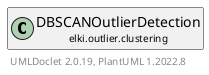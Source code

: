 @startuml
    remove .*\.(Instance|Par|Parameterizer|Factory)$
    set namespaceSeparator none
    hide empty fields
    hide empty methods

    class "<size:14>DBSCANOutlierDetection.Par\n<size:10>elki.outlier.clustering" as elki.outlier.clustering.DBSCANOutlierDetection.Par [[DBSCANOutlierDetection.Par.html]] {
        #clusterer: GeneralizedDBSCAN
        +configure(Parameterization): void
        +make(): DBSCANOutlierDetection
    }

    interface "<size:14>Parameterizer\n<size:10>elki.utilities.optionhandling" as elki.utilities.optionhandling.Parameterizer [[../../utilities/optionhandling/Parameterizer.html]] {
        {abstract} +make(): Object
    }
    class "<size:14>DBSCANOutlierDetection\n<size:10>elki.outlier.clustering" as elki.outlier.clustering.DBSCANOutlierDetection [[DBSCANOutlierDetection.html]]

    elki.utilities.optionhandling.Parameterizer <|.. elki.outlier.clustering.DBSCANOutlierDetection.Par
    elki.outlier.clustering.DBSCANOutlierDetection +-- elki.outlier.clustering.DBSCANOutlierDetection.Par

    center footer UMLDoclet 2.0.19, PlantUML 1.2022.8
@enduml
